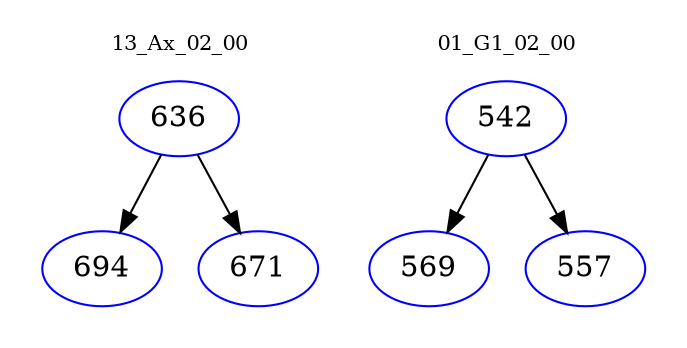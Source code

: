 digraph{
subgraph cluster_0 {
color = white
label = "13_Ax_02_00";
fontsize=10;
T0_636 [label="636", color="blue"]
T0_636 -> T0_694 [color="black"]
T0_694 [label="694", color="blue"]
T0_636 -> T0_671 [color="black"]
T0_671 [label="671", color="blue"]
}
subgraph cluster_1 {
color = white
label = "01_G1_02_00";
fontsize=10;
T1_542 [label="542", color="blue"]
T1_542 -> T1_569 [color="black"]
T1_569 [label="569", color="blue"]
T1_542 -> T1_557 [color="black"]
T1_557 [label="557", color="blue"]
}
}
